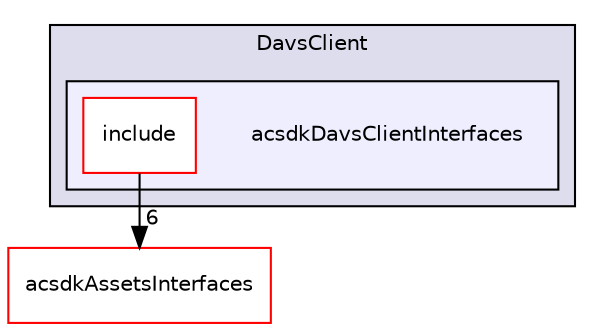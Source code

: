 digraph "/workplace/avs-device-sdk/capabilities/DavsClient/acsdkDavsClientInterfaces" {
  compound=true
  node [ fontsize="10", fontname="Helvetica"];
  edge [ labelfontsize="10", labelfontname="Helvetica"];
  subgraph clusterdir_de622777c97862544df14465483f72cc {
    graph [ bgcolor="#ddddee", pencolor="black", label="DavsClient" fontname="Helvetica", fontsize="10", URL="dir_de622777c97862544df14465483f72cc.html"]
  subgraph clusterdir_4812482f4baa78c35a6791ad3827aa2b {
    graph [ bgcolor="#eeeeff", pencolor="black", label="" URL="dir_4812482f4baa78c35a6791ad3827aa2b.html"];
    dir_4812482f4baa78c35a6791ad3827aa2b [shape=plaintext label="acsdkDavsClientInterfaces"];
    dir_f120dbb77567f691ad5545d945a13efa [shape=box label="include" color="red" fillcolor="white" style="filled" URL="dir_f120dbb77567f691ad5545d945a13efa.html"];
  }
  }
  dir_14afe551169e5fce2b1e13ac06c3b317 [shape=box label="acsdkAssetsInterfaces" fillcolor="white" style="filled" color="red" URL="dir_14afe551169e5fce2b1e13ac06c3b317.html"];
  dir_f120dbb77567f691ad5545d945a13efa->dir_14afe551169e5fce2b1e13ac06c3b317 [headlabel="6", labeldistance=1.5 headhref="dir_000334_000231.html"];
}
